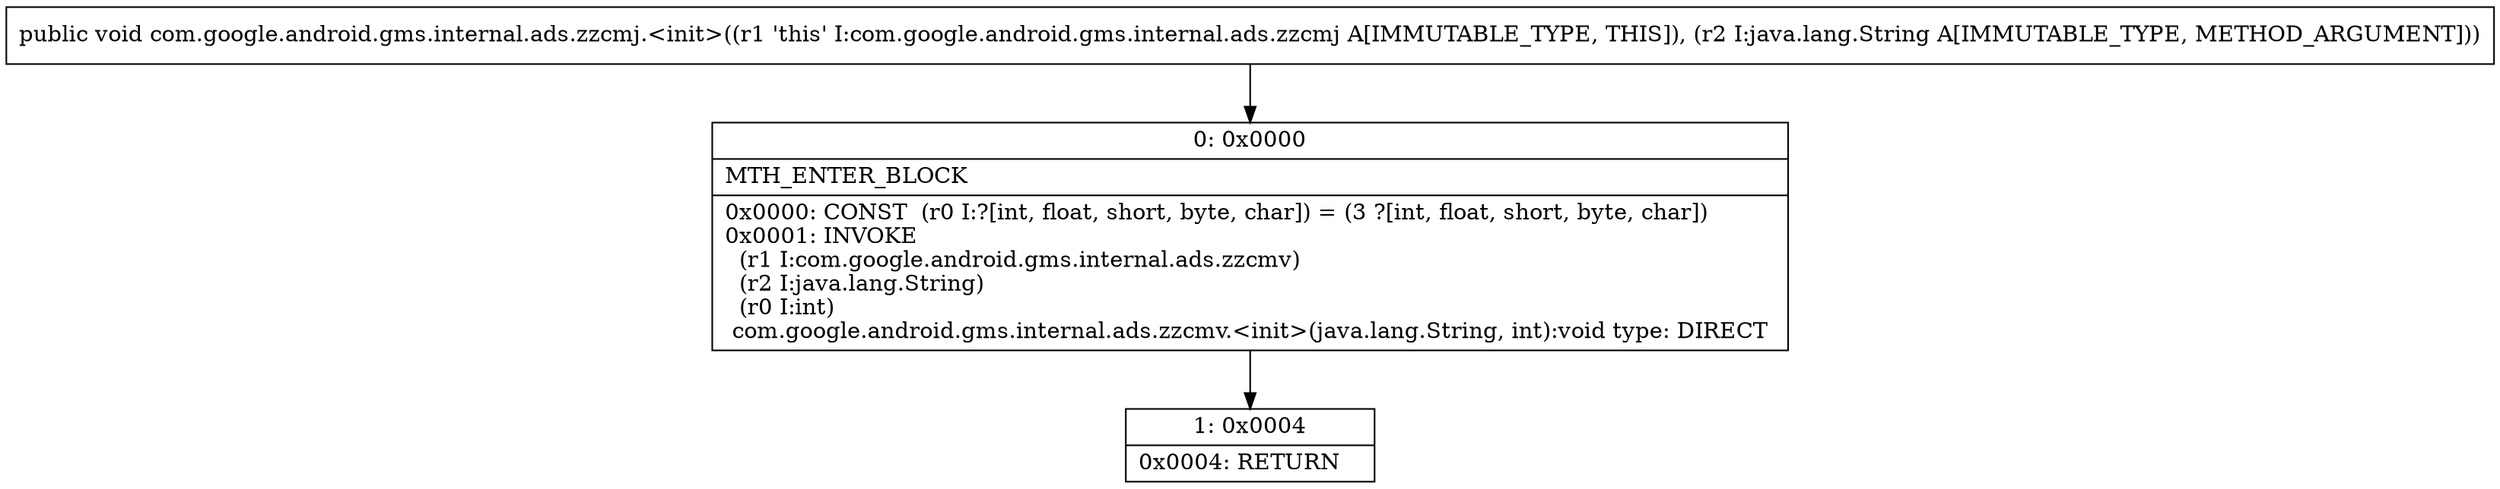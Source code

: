 digraph "CFG forcom.google.android.gms.internal.ads.zzcmj.\<init\>(Ljava\/lang\/String;)V" {
Node_0 [shape=record,label="{0\:\ 0x0000|MTH_ENTER_BLOCK\l|0x0000: CONST  (r0 I:?[int, float, short, byte, char]) = (3 ?[int, float, short, byte, char]) \l0x0001: INVOKE  \l  (r1 I:com.google.android.gms.internal.ads.zzcmv)\l  (r2 I:java.lang.String)\l  (r0 I:int)\l com.google.android.gms.internal.ads.zzcmv.\<init\>(java.lang.String, int):void type: DIRECT \l}"];
Node_1 [shape=record,label="{1\:\ 0x0004|0x0004: RETURN   \l}"];
MethodNode[shape=record,label="{public void com.google.android.gms.internal.ads.zzcmj.\<init\>((r1 'this' I:com.google.android.gms.internal.ads.zzcmj A[IMMUTABLE_TYPE, THIS]), (r2 I:java.lang.String A[IMMUTABLE_TYPE, METHOD_ARGUMENT])) }"];
MethodNode -> Node_0;
Node_0 -> Node_1;
}

